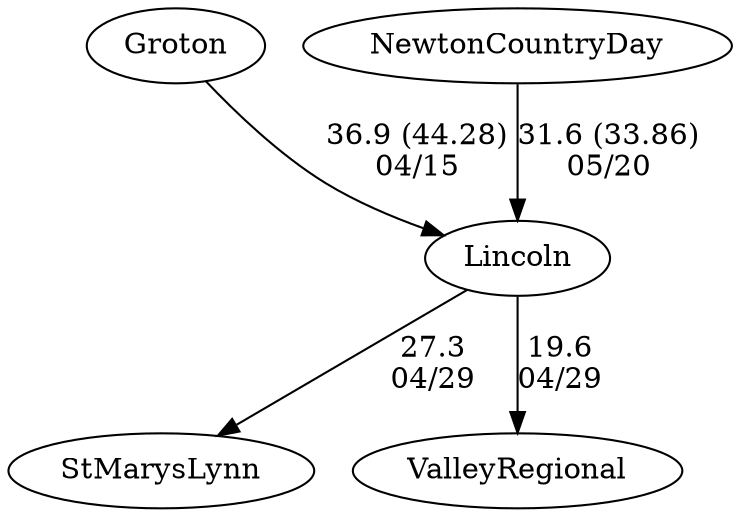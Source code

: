 digraph girls1foursLincoln {Lincoln [URL="girls1foursLincolnLincoln.html"];Groton [URL="girls1foursLincolnGroton.html"];StMarysLynn [URL="girls1foursLincolnStMarysLynn.html"];ValleyRegional [URL="girls1foursLincolnValleyRegional.html"];NewtonCountryDay [URL="girls1foursLincolnNewtonCountryDay.html"];Lincoln -> ValleyRegional[label="19.6
04/29", weight="81", tooltip="NEIRA Boys & Girls Fours,Lincoln School vs. St. Mary's-Lynn vs. Valley Regional			
Distance: 1500m Conditions: Blustery, ENE cross wind 10-18 mph. 2V Girls race shortened due to oars slapping in the first 100m, estimated course 1250m. Comments: Novice 8+ exhibition: NBC - 6:48.9, Valley Regional 7:28.3, St. Mary's 8:48.3
In the Girls' 1V, NBC participated with a finish time of 7:37.6
None", URL="http://www.row2k.com/results/resultspage.cfm?UID=9E3AECE30FC3B92FA1BF2E660EEC9D3B&cat=5", random="random"]; 
Lincoln -> StMarysLynn[label="27.3
04/29", weight="73", tooltip="NEIRA Boys & Girls Fours,Lincoln School vs. St. Mary's-Lynn vs. Valley Regional			
Distance: 1500m Conditions: Blustery, ENE cross wind 10-18 mph. 2V Girls race shortened due to oars slapping in the first 100m, estimated course 1250m. Comments: Novice 8+ exhibition: NBC - 6:48.9, Valley Regional 7:28.3, St. Mary's 8:48.3
In the Girls' 1V, NBC participated with a finish time of 7:37.6
None", URL="http://www.row2k.com/results/resultspage.cfm?UID=9E3AECE30FC3B92FA1BF2E660EEC9D3B&cat=5", random="random"]; 
NewtonCountryDay -> Lincoln[label="31.6 (33.86)
05/20", weight="69", tooltip="NEIRA Girls Fours,NCDS vs Lincoln			
Distance: 1400 Conditions: G1 - slight tailwind, flat conditions; G3/4 - flat; G2 delayed over an hour, flat conditions, very light tailwind. Comments: Thanks Lincoln for a great morning of racing!
None", URL="http://www.row2k.com/results/resultspage.cfm?UID=9EB0D31D1AC22F9389EFE22DE95FB172&cat=1", random="random"]; 
Groton -> Lincoln[label="36.9 (44.28)
04/15", weight="64", tooltip="NEIRA Girls Fours,Lincoln at Groton School			
Distance: 1250m Conditions: Perfect for all races Comments: A beautiful spring day for racing on the mighty Nashua. Thank you, Lincoln!
None", URL="http://www.row2k.com/results/resultspage.cfm?UID=68C5B52F48A6DADC2D5F65DF47E51637&cat=1", random="random"]}